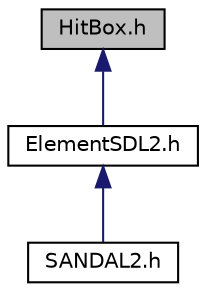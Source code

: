 digraph "HitBox.h"
{
  edge [fontname="Helvetica",fontsize="10",labelfontname="Helvetica",labelfontsize="10"];
  node [fontname="Helvetica",fontsize="10",shape=record];
  Node1 [label="HitBox.h",height=0.2,width=0.4,color="black", fillcolor="grey75", style="filled", fontcolor="black"];
  Node1 -> Node2 [dir="back",color="midnightblue",fontsize="10",style="solid"];
  Node2 [label="ElementSDL2.h",height=0.2,width=0.4,color="black", fillcolor="white", style="filled",URL="$ElementSDL2_8h.html",tooltip="Contains all structures related to Elements. "];
  Node2 -> Node3 [dir="back",color="midnightblue",fontsize="10",style="solid"];
  Node3 [label="SANDAL2.h",height=0.2,width=0.4,color="black", fillcolor="white", style="filled",URL="$SANDAL2_8h.html",tooltip="File to include which includes everything else. Compilation flags to use : -lSDL2 -lSDL2_ttf -lSDL2_i..."];
}
